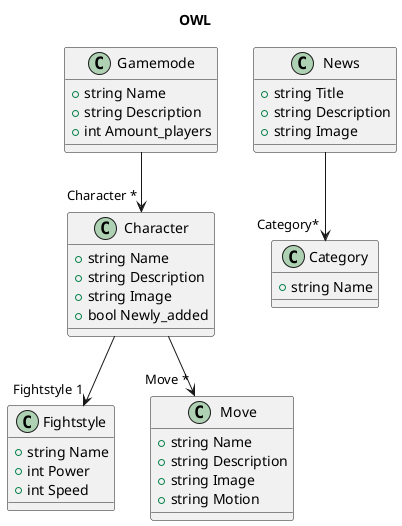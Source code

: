 @startuml OWL

title OWL

class Gamemode {
    + string Name
    + string Description
    + int Amount_players
}


class Character {
    + string Name
    + string Description
    + string Image
    + bool Newly_added
}

class Fightstyle {
    + string Name
    + int Power
    + int Speed
}

class Move {
    + string Name
    + string Description
    + string Image
    + string Motion
}

class News {
    + string Title
    + string Description
    + string Image
}

class Category {
    + string Name
}

Character --> "Move *" Move
Character --> "Fightstyle 1" Fightstyle
News --> "Category*" Category
Gamemode --> "Character *" Character

@enduml